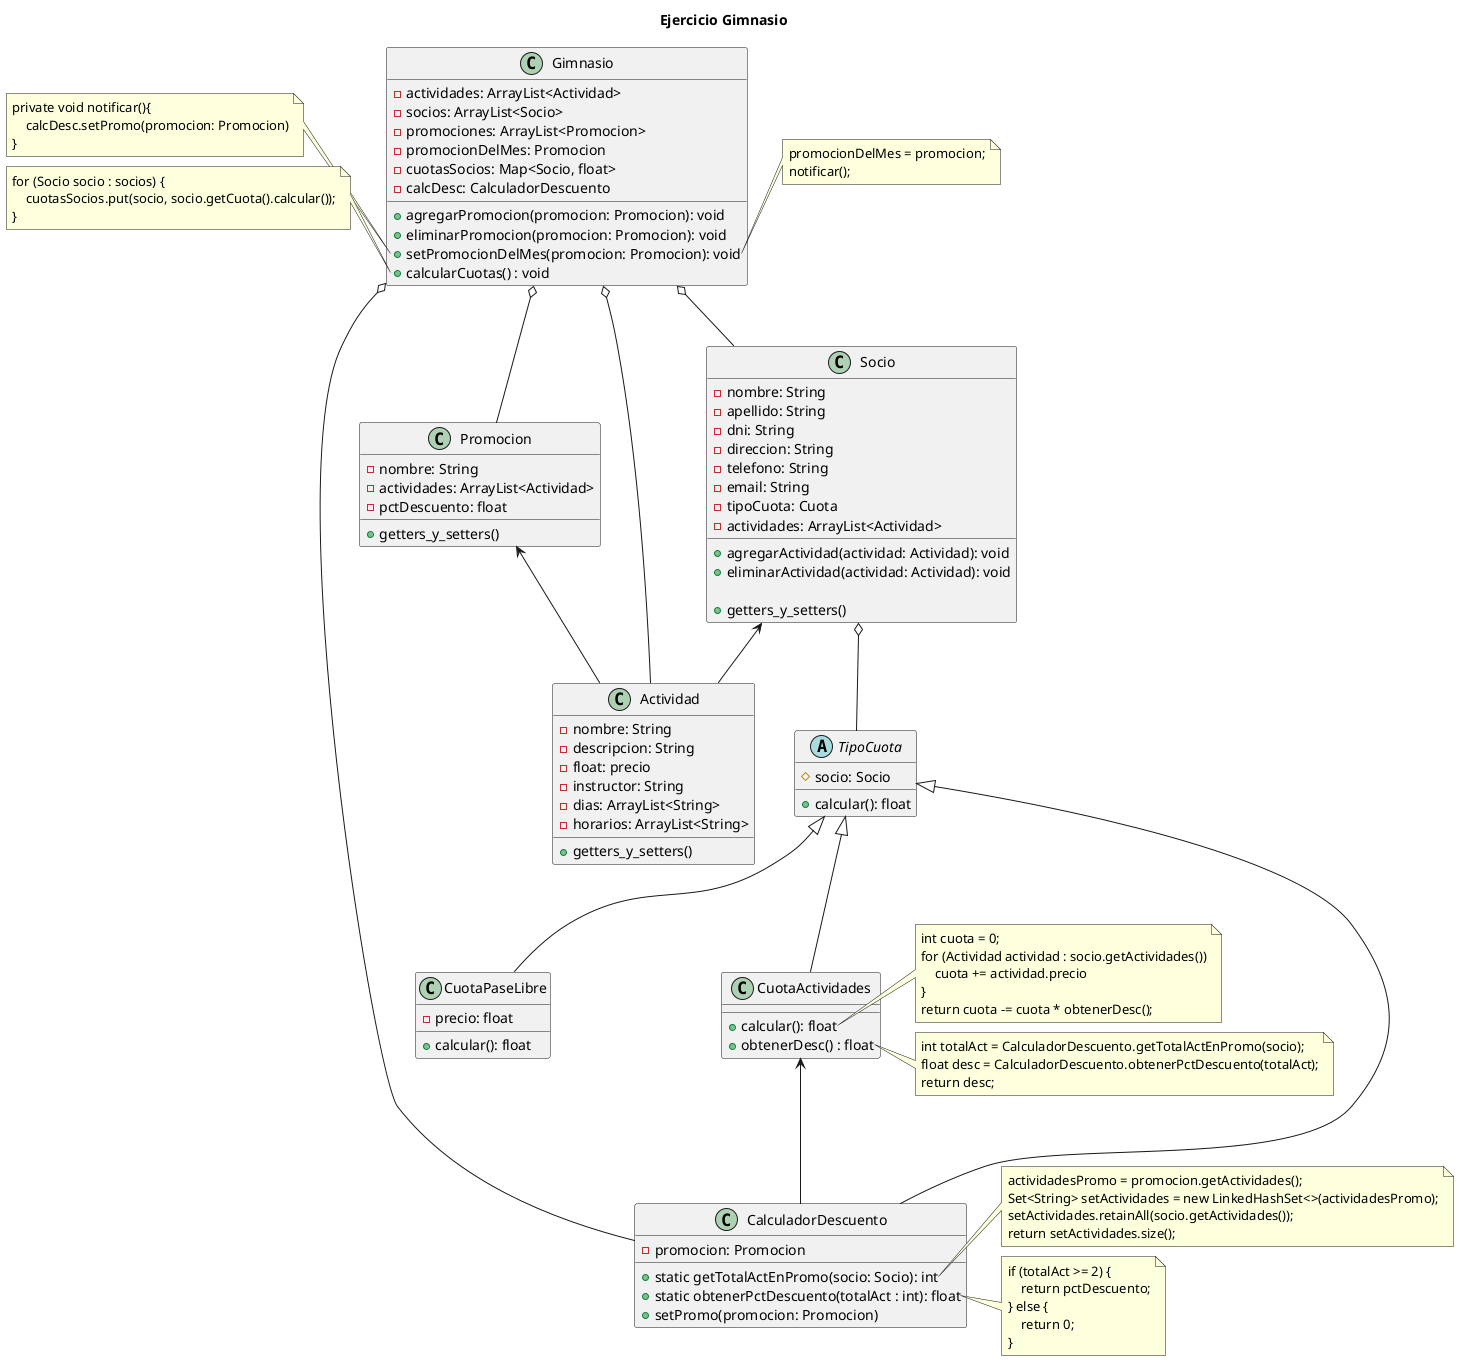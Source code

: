 @startuml
'https://plantuml.com/class-diagram

title "Ejercicio Gimnasio"

class Gimnasio {
    - actividades: ArrayList<Actividad>
    - socios: ArrayList<Socio>
    - promociones: ArrayList<Promocion>
    - promocionDelMes: Promocion
    - cuotasSocios: Map<Socio, float>
    - calcDesc: CalculadorDescuento

    + agregarPromocion(promocion: Promocion): void
    + eliminarPromocion(promocion: Promocion): void
    + setPromocionDelMes(promocion: Promocion): void
    + calcularCuotas() : void
}

note right of Gimnasio::setPromocionDelMes
    promocionDelMes = promocion;
    notificar();
end note

note left of Gimnasio::setPromocionDelMes
    private void notificar(){
        calcDesc.setPromo(promocion: Promocion)
    }
end note

note left of Gimnasio::calcularCuotas
    for (Socio socio : socios) {
        cuotasSocios.put(socio, socio.getCuota().calcular());
    }
end note

abstract class TipoCuota {
    # socio: Socio

    + calcular(): float
}

class CuotaPaseLibre extends TipoCuota {
    - precio: float
    + calcular(): float
}

note right of CuotaPaseLibre::calcularCuota
    return precio
end note

class CuotaActividades extends TipoCuota {
    + calcular(): float
    + obtenerDesc() : float
}

note right of CuotaActividades::calcular
    int cuota = 0;
    for (Actividad actividad : socio.getActividades())
        cuota += actividad.precio
    }
    return cuota -= cuota * obtenerDesc();
end note

note right of CuotaActividades::obtenerDesc
    int totalAct = CalculadorDescuento.getTotalActEnPromo(socio);
    float desc = CalculadorDescuento.obtenerPctDescuento(totalAct);
    return desc;
end note


class CalculadorDescuento extends TipoCuota {
    - promocion: Promocion

    + static getTotalActEnPromo(socio: Socio): int
    + static obtenerPctDescuento(totalAct : int): float
    + setPromo(promocion: Promocion)
}

note right of CalculadorDescuento::getTotalActEnPromo
    actividadesPromo = promocion.getActividades();
    Set<String> setActividades = new LinkedHashSet<>(actividadesPromo);
    setActividades.retainAll(socio.getActividades());
    return setActividades.size();
end note

note right of CalculadorDescuento::obtenerPctDescuento
    if (totalAct >= 2) {
        return pctDescuento;
    } else {
        return 0;
    }
end note

class Promocion {
    - nombre: String
    - actividades: ArrayList<Actividad>
    - pctDescuento: float

    +getters_y_setters()
}

class Actividad {
    - nombre: String
    - descripcion: String
    - float: precio
    - instructor: String
    - dias: ArrayList<String>
    - horarios: ArrayList<String>

    + getters_y_setters()
}

class Socio {
    - nombre: String
    - apellido: String
    - dni: String
    - direccion: String
    - telefono: String
    - email: String
    - tipoCuota: Cuota
    - actividades: ArrayList<Actividad>

    + agregarActividad(actividad: Actividad): void
    + eliminarActividad(actividad: Actividad): void

    + getters_y_setters()
}

' relaciones

Socio o-- TipoCuota
Socio <-- Actividad
Promocion <-- Actividad
Gimnasio o-- Actividad
Gimnasio o-- Socio
Gimnasio o-- Promocion
Gimnasio o-- CalculadorDescuento
CuotaActividades <-- CalculadorDescuento

@enduml
